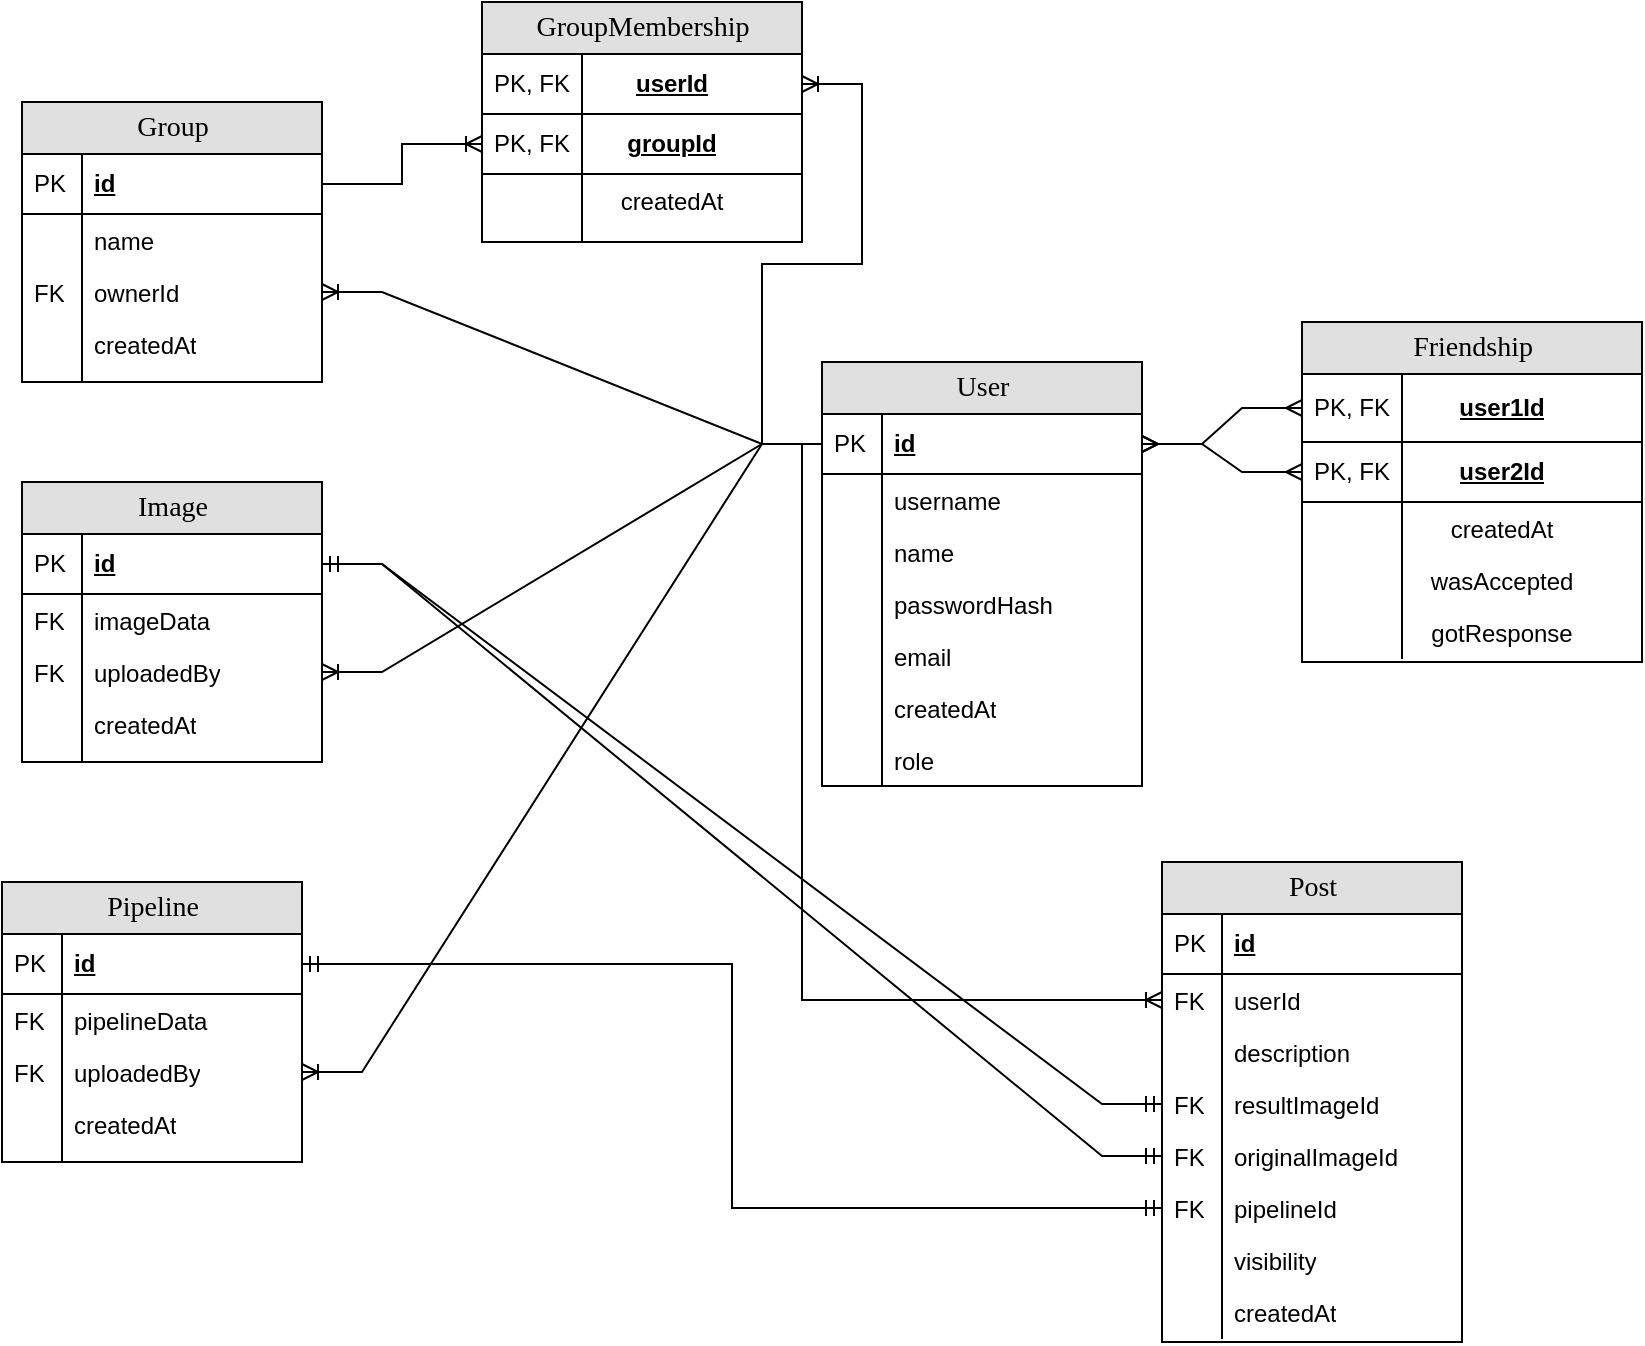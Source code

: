 <mxfile version="25.0.3">
  <diagram name="Page-1" id="e56a1550-8fbb-45ad-956c-1786394a9013">
    <mxGraphModel dx="1282" dy="531" grid="1" gridSize="10" guides="1" tooltips="1" connect="1" arrows="1" fold="1" page="1" pageScale="1" pageWidth="1100" pageHeight="850" background="none" math="0" shadow="0">
      <root>
        <mxCell id="0" />
        <mxCell id="1" parent="0" />
        <mxCell id="2e49270ec7c68f3f-8" value="Group" style="swimlane;html=1;fontStyle=0;childLayout=stackLayout;horizontal=1;startSize=26;fillColor=#e0e0e0;horizontalStack=0;resizeParent=1;resizeLast=0;collapsible=1;marginBottom=0;swimlaneFillColor=#ffffff;align=center;rounded=0;shadow=0;comic=0;labelBackgroundColor=none;strokeWidth=1;fontFamily=Verdana;fontSize=14;swimlaneLine=1;" parent="1" vertex="1">
          <mxGeometry x="70" y="120" width="150" height="140" as="geometry" />
        </mxCell>
        <mxCell id="2e49270ec7c68f3f-9" value="id" style="shape=partialRectangle;top=0;left=0;right=0;bottom=1;html=1;align=left;verticalAlign=middle;fillColor=none;spacingLeft=34;spacingRight=4;whiteSpace=wrap;overflow=hidden;rotatable=0;points=[[0,0.5],[1,0.5]];portConstraint=eastwest;dropTarget=0;fontStyle=5;" parent="2e49270ec7c68f3f-8" vertex="1">
          <mxGeometry y="26" width="150" height="30" as="geometry" />
        </mxCell>
        <mxCell id="2e49270ec7c68f3f-10" value="PK" style="shape=partialRectangle;top=0;left=0;bottom=0;html=1;fillColor=none;align=left;verticalAlign=middle;spacingLeft=4;spacingRight=4;whiteSpace=wrap;overflow=hidden;rotatable=0;points=[];portConstraint=eastwest;part=1;" parent="2e49270ec7c68f3f-9" vertex="1" connectable="0">
          <mxGeometry width="30" height="30" as="geometry" />
        </mxCell>
        <mxCell id="2e49270ec7c68f3f-11" value="name" style="shape=partialRectangle;top=0;left=0;right=0;bottom=0;html=1;align=left;verticalAlign=top;fillColor=none;spacingLeft=34;spacingRight=4;whiteSpace=wrap;overflow=hidden;rotatable=0;points=[[0,0.5],[1,0.5]];portConstraint=eastwest;dropTarget=0;" parent="2e49270ec7c68f3f-8" vertex="1">
          <mxGeometry y="56" width="150" height="26" as="geometry" />
        </mxCell>
        <mxCell id="2e49270ec7c68f3f-12" value="" style="shape=partialRectangle;top=0;left=0;bottom=0;html=1;fillColor=none;align=left;verticalAlign=top;spacingLeft=4;spacingRight=4;whiteSpace=wrap;overflow=hidden;rotatable=0;points=[];portConstraint=eastwest;part=1;" parent="2e49270ec7c68f3f-11" vertex="1" connectable="0">
          <mxGeometry width="30" height="26" as="geometry" />
        </mxCell>
        <mxCell id="2e49270ec7c68f3f-13" value="ownerId" style="shape=partialRectangle;top=0;left=0;right=0;bottom=0;html=1;align=left;verticalAlign=top;fillColor=none;spacingLeft=34;spacingRight=4;whiteSpace=wrap;overflow=hidden;rotatable=0;points=[[0,0.5],[1,0.5]];portConstraint=eastwest;dropTarget=0;" parent="2e49270ec7c68f3f-8" vertex="1">
          <mxGeometry y="82" width="150" height="26" as="geometry" />
        </mxCell>
        <mxCell id="2e49270ec7c68f3f-14" value="FK" style="shape=partialRectangle;top=0;left=0;bottom=0;html=1;fillColor=none;align=left;verticalAlign=top;spacingLeft=4;spacingRight=4;whiteSpace=wrap;overflow=hidden;rotatable=0;points=[];portConstraint=eastwest;part=1;" parent="2e49270ec7c68f3f-13" vertex="1" connectable="0">
          <mxGeometry width="30" height="26" as="geometry" />
        </mxCell>
        <mxCell id="cydeBCcfYsiYVpmbWK8o-7" value="createdAt" style="shape=partialRectangle;top=0;left=0;right=0;bottom=0;html=1;align=left;verticalAlign=top;fillColor=none;spacingLeft=34;spacingRight=4;whiteSpace=wrap;overflow=hidden;rotatable=0;points=[[0,0.5],[1,0.5]];portConstraint=eastwest;dropTarget=0;" parent="2e49270ec7c68f3f-8" vertex="1">
          <mxGeometry y="108" width="150" height="32" as="geometry" />
        </mxCell>
        <mxCell id="cydeBCcfYsiYVpmbWK8o-8" value="" style="shape=partialRectangle;top=0;left=0;bottom=0;html=1;fillColor=none;align=left;verticalAlign=top;spacingLeft=4;spacingRight=4;whiteSpace=wrap;overflow=hidden;rotatable=0;points=[];portConstraint=eastwest;part=1;" parent="cydeBCcfYsiYVpmbWK8o-7" vertex="1" connectable="0">
          <mxGeometry width="30" height="32" as="geometry" />
        </mxCell>
        <mxCell id="cydeBCcfYsiYVpmbWK8o-9" value="Post" style="swimlane;html=1;fontStyle=0;childLayout=stackLayout;horizontal=1;startSize=26;fillColor=#e0e0e0;horizontalStack=0;resizeParent=1;resizeLast=0;collapsible=1;marginBottom=0;swimlaneFillColor=#ffffff;align=center;rounded=0;shadow=0;comic=0;labelBackgroundColor=none;strokeWidth=1;fontFamily=Verdana;fontSize=14;swimlaneLine=1;" parent="1" vertex="1">
          <mxGeometry x="640" y="500" width="150" height="240" as="geometry" />
        </mxCell>
        <mxCell id="cydeBCcfYsiYVpmbWK8o-10" value="id" style="shape=partialRectangle;top=0;left=0;right=0;bottom=1;html=1;align=left;verticalAlign=middle;fillColor=none;spacingLeft=34;spacingRight=4;whiteSpace=wrap;overflow=hidden;rotatable=0;points=[[0,0.5],[1,0.5]];portConstraint=eastwest;dropTarget=0;fontStyle=5;" parent="cydeBCcfYsiYVpmbWK8o-9" vertex="1">
          <mxGeometry y="26" width="150" height="30" as="geometry" />
        </mxCell>
        <mxCell id="cydeBCcfYsiYVpmbWK8o-11" value="PK" style="shape=partialRectangle;top=0;left=0;bottom=0;html=1;fillColor=none;align=left;verticalAlign=middle;spacingLeft=4;spacingRight=4;whiteSpace=wrap;overflow=hidden;rotatable=0;points=[];portConstraint=eastwest;part=1;" parent="cydeBCcfYsiYVpmbWK8o-10" vertex="1" connectable="0">
          <mxGeometry width="30" height="30" as="geometry" />
        </mxCell>
        <mxCell id="cydeBCcfYsiYVpmbWK8o-12" value="userId" style="shape=partialRectangle;top=0;left=0;right=0;bottom=0;html=1;align=left;verticalAlign=top;fillColor=none;spacingLeft=34;spacingRight=4;whiteSpace=wrap;overflow=hidden;rotatable=0;points=[[0,0.5],[1,0.5]];portConstraint=eastwest;dropTarget=0;" parent="cydeBCcfYsiYVpmbWK8o-9" vertex="1">
          <mxGeometry y="56" width="150" height="26" as="geometry" />
        </mxCell>
        <mxCell id="cydeBCcfYsiYVpmbWK8o-13" value="FK" style="shape=partialRectangle;top=0;left=0;bottom=0;html=1;fillColor=none;align=left;verticalAlign=top;spacingLeft=4;spacingRight=4;whiteSpace=wrap;overflow=hidden;rotatable=0;points=[];portConstraint=eastwest;part=1;" parent="cydeBCcfYsiYVpmbWK8o-12" vertex="1" connectable="0">
          <mxGeometry width="30" height="26" as="geometry" />
        </mxCell>
        <mxCell id="cydeBCcfYsiYVpmbWK8o-14" value="description" style="shape=partialRectangle;top=0;left=0;right=0;bottom=0;html=1;align=left;verticalAlign=top;fillColor=none;spacingLeft=34;spacingRight=4;whiteSpace=wrap;overflow=hidden;rotatable=0;points=[[0,0.5],[1,0.5]];portConstraint=eastwest;dropTarget=0;" parent="cydeBCcfYsiYVpmbWK8o-9" vertex="1">
          <mxGeometry y="82" width="150" height="26" as="geometry" />
        </mxCell>
        <mxCell id="cydeBCcfYsiYVpmbWK8o-15" value="" style="shape=partialRectangle;top=0;left=0;bottom=0;html=1;fillColor=none;align=left;verticalAlign=top;spacingLeft=4;spacingRight=4;whiteSpace=wrap;overflow=hidden;rotatable=0;points=[];portConstraint=eastwest;part=1;" parent="cydeBCcfYsiYVpmbWK8o-14" vertex="1" connectable="0">
          <mxGeometry width="30" height="26" as="geometry" />
        </mxCell>
        <mxCell id="cydeBCcfYsiYVpmbWK8o-16" value="resultImageId" style="shape=partialRectangle;top=0;left=0;right=0;bottom=0;html=1;align=left;verticalAlign=top;fillColor=none;spacingLeft=34;spacingRight=4;whiteSpace=wrap;overflow=hidden;rotatable=0;points=[[0,0.5],[1,0.5]];portConstraint=eastwest;dropTarget=0;" parent="cydeBCcfYsiYVpmbWK8o-9" vertex="1">
          <mxGeometry y="108" width="150" height="26" as="geometry" />
        </mxCell>
        <mxCell id="cydeBCcfYsiYVpmbWK8o-17" value="FK" style="shape=partialRectangle;top=0;left=0;bottom=0;html=1;fillColor=none;align=left;verticalAlign=top;spacingLeft=4;spacingRight=4;whiteSpace=wrap;overflow=hidden;rotatable=0;points=[];portConstraint=eastwest;part=1;" parent="cydeBCcfYsiYVpmbWK8o-16" vertex="1" connectable="0">
          <mxGeometry width="30" height="26" as="geometry" />
        </mxCell>
        <mxCell id="cydeBCcfYsiYVpmbWK8o-18" value="originalImageId" style="shape=partialRectangle;top=0;left=0;right=0;bottom=0;html=1;align=left;verticalAlign=top;fillColor=none;spacingLeft=34;spacingRight=4;whiteSpace=wrap;overflow=hidden;rotatable=0;points=[[0,0.5],[1,0.5]];portConstraint=eastwest;dropTarget=0;" parent="cydeBCcfYsiYVpmbWK8o-9" vertex="1">
          <mxGeometry y="134" width="150" height="26" as="geometry" />
        </mxCell>
        <mxCell id="cydeBCcfYsiYVpmbWK8o-19" value="FK" style="shape=partialRectangle;top=0;left=0;bottom=0;html=1;fillColor=none;align=left;verticalAlign=top;spacingLeft=4;spacingRight=4;whiteSpace=wrap;overflow=hidden;rotatable=0;points=[];portConstraint=eastwest;part=1;" parent="cydeBCcfYsiYVpmbWK8o-18" vertex="1" connectable="0">
          <mxGeometry width="30" height="26" as="geometry" />
        </mxCell>
        <mxCell id="_mydiKaAkw1fccTbi33F-22" value="pipelineId" style="shape=partialRectangle;top=0;left=0;right=0;bottom=0;html=1;align=left;verticalAlign=top;fillColor=none;spacingLeft=34;spacingRight=4;whiteSpace=wrap;overflow=hidden;rotatable=0;points=[[0,0.5],[1,0.5]];portConstraint=eastwest;dropTarget=0;" parent="cydeBCcfYsiYVpmbWK8o-9" vertex="1">
          <mxGeometry y="160" width="150" height="26" as="geometry" />
        </mxCell>
        <mxCell id="_mydiKaAkw1fccTbi33F-23" value="FK" style="shape=partialRectangle;top=0;left=0;bottom=0;html=1;fillColor=none;align=left;verticalAlign=top;spacingLeft=4;spacingRight=4;whiteSpace=wrap;overflow=hidden;rotatable=0;points=[];portConstraint=eastwest;part=1;" parent="_mydiKaAkw1fccTbi33F-22" vertex="1" connectable="0">
          <mxGeometry width="30" height="26" as="geometry" />
        </mxCell>
        <mxCell id="e6Y7eE7j7CbGDp6LHqt_-19" value="visibility" style="shape=partialRectangle;top=0;left=0;right=0;bottom=0;html=1;align=left;verticalAlign=top;fillColor=none;spacingLeft=34;spacingRight=4;whiteSpace=wrap;overflow=hidden;rotatable=0;points=[[0,0.5],[1,0.5]];portConstraint=eastwest;dropTarget=0;" parent="cydeBCcfYsiYVpmbWK8o-9" vertex="1">
          <mxGeometry y="186" width="150" height="26" as="geometry" />
        </mxCell>
        <mxCell id="e6Y7eE7j7CbGDp6LHqt_-20" value="" style="shape=partialRectangle;top=0;left=0;bottom=0;html=1;fillColor=none;align=left;verticalAlign=top;spacingLeft=4;spacingRight=4;whiteSpace=wrap;overflow=hidden;rotatable=0;points=[];portConstraint=eastwest;part=1;" parent="e6Y7eE7j7CbGDp6LHqt_-19" vertex="1" connectable="0">
          <mxGeometry width="30" height="26" as="geometry" />
        </mxCell>
        <mxCell id="AYlbZe40TtHzmEgD8Ru8-1" value="createdAt" style="shape=partialRectangle;top=0;left=0;right=0;bottom=0;html=1;align=left;verticalAlign=top;fillColor=none;spacingLeft=34;spacingRight=4;whiteSpace=wrap;overflow=hidden;rotatable=0;points=[[0,0.5],[1,0.5]];portConstraint=eastwest;dropTarget=0;" vertex="1" parent="cydeBCcfYsiYVpmbWK8o-9">
          <mxGeometry y="212" width="150" height="26" as="geometry" />
        </mxCell>
        <mxCell id="AYlbZe40TtHzmEgD8Ru8-2" value="" style="shape=partialRectangle;top=0;left=0;bottom=0;html=1;fillColor=none;align=left;verticalAlign=top;spacingLeft=4;spacingRight=4;whiteSpace=wrap;overflow=hidden;rotatable=0;points=[];portConstraint=eastwest;part=1;" vertex="1" connectable="0" parent="AYlbZe40TtHzmEgD8Ru8-1">
          <mxGeometry width="30" height="26" as="geometry" />
        </mxCell>
        <mxCell id="cydeBCcfYsiYVpmbWK8o-30" value="GroupMembership" style="swimlane;html=1;fontStyle=0;childLayout=stackLayout;horizontal=1;startSize=26;fillColor=#e0e0e0;horizontalStack=0;resizeParent=1;resizeLast=0;collapsible=1;marginBottom=0;swimlaneFillColor=#ffffff;align=center;rounded=0;shadow=0;comic=0;labelBackgroundColor=none;strokeWidth=1;fontFamily=Verdana;fontSize=14;swimlaneLine=1;" parent="1" vertex="1">
          <mxGeometry x="300" y="70" width="160" height="120" as="geometry" />
        </mxCell>
        <mxCell id="cydeBCcfYsiYVpmbWK8o-31" value="userId" style="shape=partialRectangle;top=0;left=0;right=0;bottom=1;html=1;align=center;verticalAlign=middle;fillColor=none;spacingLeft=34;spacingRight=4;whiteSpace=wrap;overflow=hidden;rotatable=0;points=[[0,0.5],[1,0.5]];portConstraint=eastwest;dropTarget=0;fontStyle=5;" parent="cydeBCcfYsiYVpmbWK8o-30" vertex="1">
          <mxGeometry y="26" width="160" height="30" as="geometry" />
        </mxCell>
        <mxCell id="cydeBCcfYsiYVpmbWK8o-32" value="PK, FK" style="shape=partialRectangle;top=0;left=0;bottom=0;html=1;fillColor=none;align=left;verticalAlign=middle;spacingLeft=4;spacingRight=4;whiteSpace=wrap;overflow=hidden;rotatable=0;points=[];portConstraint=eastwest;part=1;" parent="cydeBCcfYsiYVpmbWK8o-31" vertex="1" connectable="0">
          <mxGeometry width="50" height="30" as="geometry" />
        </mxCell>
        <mxCell id="e6Y7eE7j7CbGDp6LHqt_-50" value="groupId" style="shape=partialRectangle;top=0;left=0;right=0;bottom=1;html=1;align=center;verticalAlign=middle;fillColor=none;spacingLeft=34;spacingRight=4;whiteSpace=wrap;overflow=hidden;rotatable=0;points=[[0,0.5],[1,0.5]];portConstraint=eastwest;dropTarget=0;fontStyle=5;" parent="cydeBCcfYsiYVpmbWK8o-30" vertex="1">
          <mxGeometry y="56" width="160" height="30" as="geometry" />
        </mxCell>
        <mxCell id="e6Y7eE7j7CbGDp6LHqt_-51" value="PK, FK" style="shape=partialRectangle;top=0;left=0;bottom=0;html=1;fillColor=none;align=left;verticalAlign=middle;spacingLeft=4;spacingRight=4;whiteSpace=wrap;overflow=hidden;rotatable=0;points=[];portConstraint=eastwest;part=1;" parent="e6Y7eE7j7CbGDp6LHqt_-50" vertex="1" connectable="0">
          <mxGeometry width="50" height="30" as="geometry" />
        </mxCell>
        <mxCell id="cydeBCcfYsiYVpmbWK8o-37" value="createdAt" style="shape=partialRectangle;top=0;left=0;right=0;bottom=0;html=1;align=center;verticalAlign=top;fillColor=none;spacingLeft=34;spacingRight=4;whiteSpace=wrap;overflow=hidden;rotatable=0;points=[[0,0.5],[1,0.5]];portConstraint=eastwest;dropTarget=0;" parent="cydeBCcfYsiYVpmbWK8o-30" vertex="1">
          <mxGeometry y="86" width="160" height="34" as="geometry" />
        </mxCell>
        <mxCell id="cydeBCcfYsiYVpmbWK8o-38" value="" style="shape=partialRectangle;top=0;left=0;bottom=0;html=1;fillColor=none;align=left;verticalAlign=top;spacingLeft=4;spacingRight=4;whiteSpace=wrap;overflow=hidden;rotatable=0;points=[];portConstraint=eastwest;part=1;" parent="cydeBCcfYsiYVpmbWK8o-37" vertex="1" connectable="0">
          <mxGeometry width="50" height="34" as="geometry" />
        </mxCell>
        <mxCell id="cydeBCcfYsiYVpmbWK8o-47" value="Friendship" style="swimlane;html=1;fontStyle=0;childLayout=stackLayout;horizontal=1;startSize=26;fillColor=#e0e0e0;horizontalStack=0;resizeParent=1;resizeLast=0;collapsible=1;marginBottom=0;swimlaneFillColor=#ffffff;align=center;rounded=0;shadow=0;comic=0;labelBackgroundColor=none;strokeWidth=1;fontFamily=Verdana;fontSize=14;swimlaneLine=1;" parent="1" vertex="1">
          <mxGeometry x="710" y="230" width="170" height="170" as="geometry" />
        </mxCell>
        <object label="user1Id" user2Id="" id="cydeBCcfYsiYVpmbWK8o-48">
          <mxCell style="shape=partialRectangle;top=0;left=0;right=0;bottom=1;html=1;align=center;verticalAlign=middle;fillColor=none;spacingLeft=34;spacingRight=4;whiteSpace=wrap;overflow=hidden;rotatable=0;points=[[0,0.5],[1,0.5]];portConstraint=eastwest;dropTarget=0;fontStyle=5;" parent="cydeBCcfYsiYVpmbWK8o-47" vertex="1">
            <mxGeometry y="26" width="170" height="34" as="geometry" />
          </mxCell>
        </object>
        <mxCell id="cydeBCcfYsiYVpmbWK8o-49" value="PK, FK" style="shape=partialRectangle;top=0;left=0;bottom=0;html=1;fillColor=none;align=left;verticalAlign=middle;spacingLeft=4;spacingRight=4;whiteSpace=wrap;overflow=hidden;rotatable=0;points=[];portConstraint=eastwest;part=1;" parent="cydeBCcfYsiYVpmbWK8o-48" vertex="1" connectable="0">
          <mxGeometry width="50" height="34" as="geometry" />
        </mxCell>
        <object label="user2Id" user2Id="" id="e6Y7eE7j7CbGDp6LHqt_-14">
          <mxCell style="shape=partialRectangle;top=0;left=0;right=0;bottom=1;html=1;align=center;verticalAlign=middle;fillColor=none;spacingLeft=34;spacingRight=4;whiteSpace=wrap;overflow=hidden;rotatable=0;points=[[0,0.5],[1,0.5]];portConstraint=eastwest;dropTarget=0;fontStyle=5;" parent="cydeBCcfYsiYVpmbWK8o-47" vertex="1">
            <mxGeometry y="60" width="170" height="30" as="geometry" />
          </mxCell>
        </object>
        <mxCell id="e6Y7eE7j7CbGDp6LHqt_-15" value="PK, FK" style="shape=partialRectangle;top=0;left=0;bottom=0;html=1;fillColor=none;align=left;verticalAlign=middle;spacingLeft=4;spacingRight=4;whiteSpace=wrap;overflow=hidden;rotatable=0;points=[];portConstraint=eastwest;part=1;" parent="e6Y7eE7j7CbGDp6LHqt_-14" vertex="1" connectable="0">
          <mxGeometry width="50" height="30" as="geometry" />
        </mxCell>
        <mxCell id="kvcxrlpRS07xWti_Clnv-6" value="createdAt" style="shape=partialRectangle;top=0;left=0;right=0;bottom=0;html=1;align=center;verticalAlign=top;fillColor=none;spacingLeft=34;spacingRight=4;whiteSpace=wrap;overflow=hidden;rotatable=0;points=[[0,0.5],[1,0.5]];portConstraint=eastwest;dropTarget=0;" parent="cydeBCcfYsiYVpmbWK8o-47" vertex="1">
          <mxGeometry y="90" width="170" height="26" as="geometry" />
        </mxCell>
        <mxCell id="kvcxrlpRS07xWti_Clnv-7" value="" style="shape=partialRectangle;top=0;left=0;bottom=0;html=1;fillColor=none;align=left;verticalAlign=top;spacingLeft=4;spacingRight=4;whiteSpace=wrap;overflow=hidden;rotatable=0;points=[];portConstraint=eastwest;part=1;" parent="kvcxrlpRS07xWti_Clnv-6" vertex="1" connectable="0">
          <mxGeometry width="50" height="26" as="geometry" />
        </mxCell>
        <mxCell id="_mydiKaAkw1fccTbi33F-15" value="wasAccepted" style="shape=partialRectangle;top=0;left=0;right=0;bottom=0;html=1;align=center;verticalAlign=top;fillColor=none;spacingLeft=34;spacingRight=4;whiteSpace=wrap;overflow=hidden;rotatable=0;points=[[0,0.5],[1,0.5]];portConstraint=eastwest;dropTarget=0;" parent="cydeBCcfYsiYVpmbWK8o-47" vertex="1">
          <mxGeometry y="116" width="170" height="26" as="geometry" />
        </mxCell>
        <mxCell id="_mydiKaAkw1fccTbi33F-16" value="" style="shape=partialRectangle;top=0;left=0;bottom=0;html=1;fillColor=none;align=left;verticalAlign=top;spacingLeft=4;spacingRight=4;whiteSpace=wrap;overflow=hidden;rotatable=0;points=[];portConstraint=eastwest;part=1;" parent="_mydiKaAkw1fccTbi33F-15" vertex="1" connectable="0">
          <mxGeometry width="50" height="26" as="geometry" />
        </mxCell>
        <mxCell id="_mydiKaAkw1fccTbi33F-13" value="gotResponse" style="shape=partialRectangle;top=0;left=0;right=0;bottom=0;html=1;align=center;verticalAlign=top;fillColor=none;spacingLeft=34;spacingRight=4;whiteSpace=wrap;overflow=hidden;rotatable=0;points=[[0,0.5],[1,0.5]];portConstraint=eastwest;dropTarget=0;" parent="cydeBCcfYsiYVpmbWK8o-47" vertex="1">
          <mxGeometry y="142" width="170" height="26" as="geometry" />
        </mxCell>
        <mxCell id="_mydiKaAkw1fccTbi33F-14" value="" style="shape=partialRectangle;top=0;left=0;bottom=0;html=1;fillColor=none;align=left;verticalAlign=top;spacingLeft=4;spacingRight=4;whiteSpace=wrap;overflow=hidden;rotatable=0;points=[];portConstraint=eastwest;part=1;" parent="_mydiKaAkw1fccTbi33F-13" vertex="1" connectable="0">
          <mxGeometry width="50" height="26" as="geometry" />
        </mxCell>
        <mxCell id="cydeBCcfYsiYVpmbWK8o-89" value="User" style="swimlane;html=1;fontStyle=0;childLayout=stackLayout;horizontal=1;startSize=26;fillColor=#e0e0e0;horizontalStack=0;resizeParent=1;resizeLast=0;collapsible=1;marginBottom=0;swimlaneFillColor=#ffffff;align=center;rounded=0;shadow=0;comic=0;labelBackgroundColor=none;strokeWidth=1;fontFamily=Verdana;fontSize=14;swimlaneLine=1;" parent="1" vertex="1">
          <mxGeometry x="470" y="250" width="160" height="212" as="geometry" />
        </mxCell>
        <mxCell id="cydeBCcfYsiYVpmbWK8o-90" value="id" style="shape=partialRectangle;top=0;left=0;right=0;bottom=1;html=1;align=left;verticalAlign=middle;fillColor=none;spacingLeft=34;spacingRight=4;whiteSpace=wrap;overflow=hidden;rotatable=0;points=[[0,0.5],[1,0.5]];portConstraint=eastwest;dropTarget=0;fontStyle=5;" parent="cydeBCcfYsiYVpmbWK8o-89" vertex="1">
          <mxGeometry y="26" width="160" height="30" as="geometry" />
        </mxCell>
        <mxCell id="cydeBCcfYsiYVpmbWK8o-91" value="PK" style="shape=partialRectangle;top=0;left=0;bottom=0;html=1;fillColor=none;align=left;verticalAlign=middle;spacingLeft=4;spacingRight=4;whiteSpace=wrap;overflow=hidden;rotatable=0;points=[];portConstraint=eastwest;part=1;" parent="cydeBCcfYsiYVpmbWK8o-90" vertex="1" connectable="0">
          <mxGeometry width="30" height="30" as="geometry" />
        </mxCell>
        <mxCell id="cydeBCcfYsiYVpmbWK8o-92" value="username" style="shape=partialRectangle;top=0;left=0;right=0;bottom=0;html=1;align=left;verticalAlign=top;fillColor=none;spacingLeft=34;spacingRight=4;whiteSpace=wrap;overflow=hidden;rotatable=0;points=[[0,0.5],[1,0.5]];portConstraint=eastwest;dropTarget=0;" parent="cydeBCcfYsiYVpmbWK8o-89" vertex="1">
          <mxGeometry y="56" width="160" height="26" as="geometry" />
        </mxCell>
        <mxCell id="cydeBCcfYsiYVpmbWK8o-93" value="" style="shape=partialRectangle;top=0;left=0;bottom=0;html=1;fillColor=none;align=left;verticalAlign=top;spacingLeft=4;spacingRight=4;whiteSpace=wrap;overflow=hidden;rotatable=0;points=[];portConstraint=eastwest;part=1;" parent="cydeBCcfYsiYVpmbWK8o-92" vertex="1" connectable="0">
          <mxGeometry width="30" height="26" as="geometry" />
        </mxCell>
        <mxCell id="kvcxrlpRS07xWti_Clnv-2" value="name" style="shape=partialRectangle;top=0;left=0;right=0;bottom=0;html=1;align=left;verticalAlign=top;fillColor=none;spacingLeft=34;spacingRight=4;whiteSpace=wrap;overflow=hidden;rotatable=0;points=[[0,0.5],[1,0.5]];portConstraint=eastwest;dropTarget=0;" parent="cydeBCcfYsiYVpmbWK8o-89" vertex="1">
          <mxGeometry y="82" width="160" height="26" as="geometry" />
        </mxCell>
        <mxCell id="kvcxrlpRS07xWti_Clnv-3" value="" style="shape=partialRectangle;top=0;left=0;bottom=0;html=1;fillColor=none;align=left;verticalAlign=top;spacingLeft=4;spacingRight=4;whiteSpace=wrap;overflow=hidden;rotatable=0;points=[];portConstraint=eastwest;part=1;" parent="kvcxrlpRS07xWti_Clnv-2" vertex="1" connectable="0">
          <mxGeometry width="30" height="26" as="geometry" />
        </mxCell>
        <mxCell id="cydeBCcfYsiYVpmbWK8o-94" value="passwordHash" style="shape=partialRectangle;top=0;left=0;right=0;bottom=0;html=1;align=left;verticalAlign=top;fillColor=none;spacingLeft=34;spacingRight=4;whiteSpace=wrap;overflow=hidden;rotatable=0;points=[[0,0.5],[1,0.5]];portConstraint=eastwest;dropTarget=0;" parent="cydeBCcfYsiYVpmbWK8o-89" vertex="1">
          <mxGeometry y="108" width="160" height="26" as="geometry" />
        </mxCell>
        <mxCell id="cydeBCcfYsiYVpmbWK8o-95" value="" style="shape=partialRectangle;top=0;left=0;bottom=0;html=1;fillColor=none;align=left;verticalAlign=top;spacingLeft=4;spacingRight=4;whiteSpace=wrap;overflow=hidden;rotatable=0;points=[];portConstraint=eastwest;part=1;" parent="cydeBCcfYsiYVpmbWK8o-94" vertex="1" connectable="0">
          <mxGeometry width="30" height="26" as="geometry" />
        </mxCell>
        <mxCell id="cydeBCcfYsiYVpmbWK8o-96" value="email" style="shape=partialRectangle;top=0;left=0;right=0;bottom=0;html=1;align=left;verticalAlign=top;fillColor=none;spacingLeft=34;spacingRight=4;whiteSpace=wrap;overflow=hidden;rotatable=0;points=[[0,0.5],[1,0.5]];portConstraint=eastwest;dropTarget=0;" parent="cydeBCcfYsiYVpmbWK8o-89" vertex="1">
          <mxGeometry y="134" width="160" height="26" as="geometry" />
        </mxCell>
        <mxCell id="cydeBCcfYsiYVpmbWK8o-97" value="" style="shape=partialRectangle;top=0;left=0;bottom=0;html=1;fillColor=none;align=left;verticalAlign=top;spacingLeft=4;spacingRight=4;whiteSpace=wrap;overflow=hidden;rotatable=0;points=[];portConstraint=eastwest;part=1;" parent="cydeBCcfYsiYVpmbWK8o-96" vertex="1" connectable="0">
          <mxGeometry width="30" height="26" as="geometry" />
        </mxCell>
        <mxCell id="kvcxrlpRS07xWti_Clnv-4" value="createdAt" style="shape=partialRectangle;top=0;left=0;right=0;bottom=0;html=1;align=left;verticalAlign=top;fillColor=none;spacingLeft=34;spacingRight=4;whiteSpace=wrap;overflow=hidden;rotatable=0;points=[[0,0.5],[1,0.5]];portConstraint=eastwest;dropTarget=0;" parent="cydeBCcfYsiYVpmbWK8o-89" vertex="1">
          <mxGeometry y="160" width="160" height="26" as="geometry" />
        </mxCell>
        <mxCell id="kvcxrlpRS07xWti_Clnv-5" value="" style="shape=partialRectangle;top=0;left=0;bottom=0;html=1;fillColor=none;align=left;verticalAlign=top;spacingLeft=4;spacingRight=4;whiteSpace=wrap;overflow=hidden;rotatable=0;points=[];portConstraint=eastwest;part=1;" parent="kvcxrlpRS07xWti_Clnv-4" vertex="1" connectable="0">
          <mxGeometry width="30" height="26" as="geometry" />
        </mxCell>
        <mxCell id="e6Y7eE7j7CbGDp6LHqt_-12" value="role" style="shape=partialRectangle;top=0;left=0;right=0;bottom=0;html=1;align=left;verticalAlign=top;fillColor=none;spacingLeft=34;spacingRight=4;whiteSpace=wrap;overflow=hidden;rotatable=0;points=[[0,0.5],[1,0.5]];portConstraint=eastwest;dropTarget=0;" parent="cydeBCcfYsiYVpmbWK8o-89" vertex="1">
          <mxGeometry y="186" width="160" height="26" as="geometry" />
        </mxCell>
        <mxCell id="e6Y7eE7j7CbGDp6LHqt_-13" value="" style="shape=partialRectangle;top=0;left=0;bottom=0;html=1;fillColor=none;align=left;verticalAlign=top;spacingLeft=4;spacingRight=4;whiteSpace=wrap;overflow=hidden;rotatable=0;points=[];portConstraint=eastwest;part=1;" parent="e6Y7eE7j7CbGDp6LHqt_-12" vertex="1" connectable="0">
          <mxGeometry width="30" height="26" as="geometry" />
        </mxCell>
        <mxCell id="e6Y7eE7j7CbGDp6LHqt_-21" value="Image" style="swimlane;html=1;fontStyle=0;childLayout=stackLayout;horizontal=1;startSize=26;fillColor=#e0e0e0;horizontalStack=0;resizeParent=1;resizeLast=0;collapsible=1;marginBottom=0;swimlaneFillColor=#ffffff;align=center;rounded=0;shadow=0;comic=0;labelBackgroundColor=none;strokeWidth=1;fontFamily=Verdana;fontSize=14;swimlaneLine=1;" parent="1" vertex="1">
          <mxGeometry x="70" y="310" width="150" height="140" as="geometry" />
        </mxCell>
        <mxCell id="e6Y7eE7j7CbGDp6LHqt_-22" value="id" style="shape=partialRectangle;top=0;left=0;right=0;bottom=1;html=1;align=left;verticalAlign=middle;fillColor=none;spacingLeft=34;spacingRight=4;whiteSpace=wrap;overflow=hidden;rotatable=0;points=[[0,0.5],[1,0.5]];portConstraint=eastwest;dropTarget=0;fontStyle=5;" parent="e6Y7eE7j7CbGDp6LHqt_-21" vertex="1">
          <mxGeometry y="26" width="150" height="30" as="geometry" />
        </mxCell>
        <mxCell id="e6Y7eE7j7CbGDp6LHqt_-23" value="PK" style="shape=partialRectangle;top=0;left=0;bottom=0;html=1;fillColor=none;align=left;verticalAlign=middle;spacingLeft=4;spacingRight=4;whiteSpace=wrap;overflow=hidden;rotatable=0;points=[];portConstraint=eastwest;part=1;" parent="e6Y7eE7j7CbGDp6LHqt_-22" vertex="1" connectable="0">
          <mxGeometry width="30" height="30" as="geometry" />
        </mxCell>
        <mxCell id="e6Y7eE7j7CbGDp6LHqt_-24" value="imageData" style="shape=partialRectangle;top=0;left=0;right=0;bottom=0;html=1;align=left;verticalAlign=top;fillColor=none;spacingLeft=34;spacingRight=4;whiteSpace=wrap;overflow=hidden;rotatable=0;points=[[0,0.5],[1,0.5]];portConstraint=eastwest;dropTarget=0;" parent="e6Y7eE7j7CbGDp6LHqt_-21" vertex="1">
          <mxGeometry y="56" width="150" height="26" as="geometry" />
        </mxCell>
        <mxCell id="e6Y7eE7j7CbGDp6LHqt_-25" value="FK" style="shape=partialRectangle;top=0;left=0;bottom=0;html=1;fillColor=none;align=left;verticalAlign=top;spacingLeft=4;spacingRight=4;whiteSpace=wrap;overflow=hidden;rotatable=0;points=[];portConstraint=eastwest;part=1;" parent="e6Y7eE7j7CbGDp6LHqt_-24" vertex="1" connectable="0">
          <mxGeometry width="30" height="26" as="geometry" />
        </mxCell>
        <mxCell id="e6Y7eE7j7CbGDp6LHqt_-26" value="uploadedBy" style="shape=partialRectangle;top=0;left=0;right=0;bottom=0;html=1;align=left;verticalAlign=top;fillColor=none;spacingLeft=34;spacingRight=4;whiteSpace=wrap;overflow=hidden;rotatable=0;points=[[0,0.5],[1,0.5]];portConstraint=eastwest;dropTarget=0;" parent="e6Y7eE7j7CbGDp6LHqt_-21" vertex="1">
          <mxGeometry y="82" width="150" height="26" as="geometry" />
        </mxCell>
        <mxCell id="e6Y7eE7j7CbGDp6LHqt_-27" value="FK" style="shape=partialRectangle;top=0;left=0;bottom=0;html=1;fillColor=none;align=left;verticalAlign=top;spacingLeft=4;spacingRight=4;whiteSpace=wrap;overflow=hidden;rotatable=0;points=[];portConstraint=eastwest;part=1;" parent="e6Y7eE7j7CbGDp6LHqt_-26" vertex="1" connectable="0">
          <mxGeometry width="30" height="26" as="geometry" />
        </mxCell>
        <mxCell id="e6Y7eE7j7CbGDp6LHqt_-28" value="createdAt" style="shape=partialRectangle;top=0;left=0;right=0;bottom=0;html=1;align=left;verticalAlign=top;fillColor=none;spacingLeft=34;spacingRight=4;whiteSpace=wrap;overflow=hidden;rotatable=0;points=[[0,0.5],[1,0.5]];portConstraint=eastwest;dropTarget=0;" parent="e6Y7eE7j7CbGDp6LHqt_-21" vertex="1">
          <mxGeometry y="108" width="150" height="32" as="geometry" />
        </mxCell>
        <mxCell id="e6Y7eE7j7CbGDp6LHqt_-29" value="" style="shape=partialRectangle;top=0;left=0;bottom=0;html=1;fillColor=none;align=left;verticalAlign=top;spacingLeft=4;spacingRight=4;whiteSpace=wrap;overflow=hidden;rotatable=0;points=[];portConstraint=eastwest;part=1;" parent="e6Y7eE7j7CbGDp6LHqt_-28" vertex="1" connectable="0">
          <mxGeometry width="30" height="32" as="geometry" />
        </mxCell>
        <mxCell id="e6Y7eE7j7CbGDp6LHqt_-30" value="Pipeline" style="swimlane;html=1;fontStyle=0;childLayout=stackLayout;horizontal=1;startSize=26;fillColor=#e0e0e0;horizontalStack=0;resizeParent=1;resizeLast=0;collapsible=1;marginBottom=0;swimlaneFillColor=#ffffff;align=center;rounded=0;shadow=0;comic=0;labelBackgroundColor=none;strokeWidth=1;fontFamily=Verdana;fontSize=14;swimlaneLine=1;" parent="1" vertex="1">
          <mxGeometry x="60" y="510" width="150" height="140" as="geometry" />
        </mxCell>
        <mxCell id="e6Y7eE7j7CbGDp6LHqt_-31" value="id" style="shape=partialRectangle;top=0;left=0;right=0;bottom=1;html=1;align=left;verticalAlign=middle;fillColor=none;spacingLeft=34;spacingRight=4;whiteSpace=wrap;overflow=hidden;rotatable=0;points=[[0,0.5],[1,0.5]];portConstraint=eastwest;dropTarget=0;fontStyle=5;" parent="e6Y7eE7j7CbGDp6LHqt_-30" vertex="1">
          <mxGeometry y="26" width="150" height="30" as="geometry" />
        </mxCell>
        <mxCell id="e6Y7eE7j7CbGDp6LHqt_-32" value="PK" style="shape=partialRectangle;top=0;left=0;bottom=0;html=1;fillColor=none;align=left;verticalAlign=middle;spacingLeft=4;spacingRight=4;whiteSpace=wrap;overflow=hidden;rotatable=0;points=[];portConstraint=eastwest;part=1;" parent="e6Y7eE7j7CbGDp6LHqt_-31" vertex="1" connectable="0">
          <mxGeometry width="30" height="30" as="geometry" />
        </mxCell>
        <mxCell id="e6Y7eE7j7CbGDp6LHqt_-33" value="pipelineData" style="shape=partialRectangle;top=0;left=0;right=0;bottom=0;html=1;align=left;verticalAlign=top;fillColor=none;spacingLeft=34;spacingRight=4;whiteSpace=wrap;overflow=hidden;rotatable=0;points=[[0,0.5],[1,0.5]];portConstraint=eastwest;dropTarget=0;" parent="e6Y7eE7j7CbGDp6LHqt_-30" vertex="1">
          <mxGeometry y="56" width="150" height="26" as="geometry" />
        </mxCell>
        <mxCell id="e6Y7eE7j7CbGDp6LHqt_-34" value="FK" style="shape=partialRectangle;top=0;left=0;bottom=0;html=1;fillColor=none;align=left;verticalAlign=top;spacingLeft=4;spacingRight=4;whiteSpace=wrap;overflow=hidden;rotatable=0;points=[];portConstraint=eastwest;part=1;" parent="e6Y7eE7j7CbGDp6LHqt_-33" vertex="1" connectable="0">
          <mxGeometry width="30" height="26" as="geometry" />
        </mxCell>
        <mxCell id="e6Y7eE7j7CbGDp6LHqt_-35" value="uploadedBy" style="shape=partialRectangle;top=0;left=0;right=0;bottom=0;html=1;align=left;verticalAlign=top;fillColor=none;spacingLeft=34;spacingRight=4;whiteSpace=wrap;overflow=hidden;rotatable=0;points=[[0,0.5],[1,0.5]];portConstraint=eastwest;dropTarget=0;" parent="e6Y7eE7j7CbGDp6LHqt_-30" vertex="1">
          <mxGeometry y="82" width="150" height="26" as="geometry" />
        </mxCell>
        <mxCell id="e6Y7eE7j7CbGDp6LHqt_-36" value="FK" style="shape=partialRectangle;top=0;left=0;bottom=0;html=1;fillColor=none;align=left;verticalAlign=top;spacingLeft=4;spacingRight=4;whiteSpace=wrap;overflow=hidden;rotatable=0;points=[];portConstraint=eastwest;part=1;" parent="e6Y7eE7j7CbGDp6LHqt_-35" vertex="1" connectable="0">
          <mxGeometry width="30" height="26" as="geometry" />
        </mxCell>
        <mxCell id="e6Y7eE7j7CbGDp6LHqt_-37" value="createdAt" style="shape=partialRectangle;top=0;left=0;right=0;bottom=0;html=1;align=left;verticalAlign=top;fillColor=none;spacingLeft=34;spacingRight=4;whiteSpace=wrap;overflow=hidden;rotatable=0;points=[[0,0.5],[1,0.5]];portConstraint=eastwest;dropTarget=0;" parent="e6Y7eE7j7CbGDp6LHqt_-30" vertex="1">
          <mxGeometry y="108" width="150" height="32" as="geometry" />
        </mxCell>
        <mxCell id="e6Y7eE7j7CbGDp6LHqt_-38" value="" style="shape=partialRectangle;top=0;left=0;bottom=0;html=1;fillColor=none;align=left;verticalAlign=top;spacingLeft=4;spacingRight=4;whiteSpace=wrap;overflow=hidden;rotatable=0;points=[];portConstraint=eastwest;part=1;" parent="e6Y7eE7j7CbGDp6LHqt_-37" vertex="1" connectable="0">
          <mxGeometry width="30" height="32" as="geometry" />
        </mxCell>
        <mxCell id="e6Y7eE7j7CbGDp6LHqt_-52" value="" style="edgeStyle=entityRelationEdgeStyle;fontSize=12;html=1;endArrow=ERmany;startArrow=ERmany;rounded=0;entryX=0;entryY=0.5;entryDx=0;entryDy=0;exitX=1;exitY=0.5;exitDx=0;exitDy=0;" parent="1" source="cydeBCcfYsiYVpmbWK8o-90" target="cydeBCcfYsiYVpmbWK8o-48" edge="1">
          <mxGeometry width="100" height="100" relative="1" as="geometry">
            <mxPoint x="390" y="300" as="sourcePoint" />
            <mxPoint x="490" y="200" as="targetPoint" />
          </mxGeometry>
        </mxCell>
        <mxCell id="e6Y7eE7j7CbGDp6LHqt_-53" value="" style="edgeStyle=entityRelationEdgeStyle;fontSize=12;html=1;endArrow=ERmany;startArrow=ERmany;rounded=0;entryX=0;entryY=0.5;entryDx=0;entryDy=0;exitX=1;exitY=0.5;exitDx=0;exitDy=0;" parent="1" source="cydeBCcfYsiYVpmbWK8o-90" target="e6Y7eE7j7CbGDp6LHqt_-14" edge="1">
          <mxGeometry width="100" height="100" relative="1" as="geometry">
            <mxPoint x="390" y="300" as="sourcePoint" />
            <mxPoint x="490" y="200" as="targetPoint" />
          </mxGeometry>
        </mxCell>
        <mxCell id="e6Y7eE7j7CbGDp6LHqt_-54" value="" style="edgeStyle=entityRelationEdgeStyle;fontSize=12;html=1;endArrow=ERoneToMany;rounded=0;entryX=1;entryY=0.5;entryDx=0;entryDy=0;exitX=0;exitY=0.5;exitDx=0;exitDy=0;" parent="1" source="cydeBCcfYsiYVpmbWK8o-90" target="2e49270ec7c68f3f-13" edge="1">
          <mxGeometry width="100" height="100" relative="1" as="geometry">
            <mxPoint x="310" y="90" as="sourcePoint" />
            <mxPoint x="340" y="200" as="targetPoint" />
          </mxGeometry>
        </mxCell>
        <mxCell id="e6Y7eE7j7CbGDp6LHqt_-55" value="" style="edgeStyle=entityRelationEdgeStyle;fontSize=12;html=1;endArrow=ERoneToMany;rounded=0;exitX=0;exitY=0.5;exitDx=0;exitDy=0;entryX=1;entryY=0.5;entryDx=0;entryDy=0;" parent="1" source="cydeBCcfYsiYVpmbWK8o-90" target="e6Y7eE7j7CbGDp6LHqt_-26" edge="1">
          <mxGeometry width="100" height="100" relative="1" as="geometry">
            <mxPoint x="520" y="390" as="sourcePoint" />
            <mxPoint x="620" y="290" as="targetPoint" />
          </mxGeometry>
        </mxCell>
        <mxCell id="e6Y7eE7j7CbGDp6LHqt_-59" value="" style="fontSize=12;html=1;endArrow=ERoneToMany;rounded=0;exitX=1;exitY=0.5;exitDx=0;exitDy=0;entryX=0;entryY=0.5;entryDx=0;entryDy=0;edgeStyle=orthogonalEdgeStyle;" parent="1" source="2e49270ec7c68f3f-9" target="e6Y7eE7j7CbGDp6LHqt_-50" edge="1">
          <mxGeometry width="100" height="100" relative="1" as="geometry">
            <mxPoint x="540" y="250" as="sourcePoint" />
            <mxPoint x="640" y="150" as="targetPoint" />
          </mxGeometry>
        </mxCell>
        <mxCell id="e6Y7eE7j7CbGDp6LHqt_-60" value="" style="edgeStyle=entityRelationEdgeStyle;fontSize=12;html=1;endArrow=ERoneToMany;rounded=0;exitX=0;exitY=0.5;exitDx=0;exitDy=0;entryX=1;entryY=0.5;entryDx=0;entryDy=0;" parent="1" source="cydeBCcfYsiYVpmbWK8o-90" target="cydeBCcfYsiYVpmbWK8o-31" edge="1">
          <mxGeometry width="100" height="100" relative="1" as="geometry">
            <mxPoint x="400" y="291" as="sourcePoint" />
            <mxPoint x="395" y="61" as="targetPoint" />
          </mxGeometry>
        </mxCell>
        <mxCell id="e6Y7eE7j7CbGDp6LHqt_-62" value="" style="edgeStyle=entityRelationEdgeStyle;fontSize=12;html=1;endArrow=ERoneToMany;rounded=0;exitX=0;exitY=0.5;exitDx=0;exitDy=0;entryX=1;entryY=0.5;entryDx=0;entryDy=0;" parent="1" source="cydeBCcfYsiYVpmbWK8o-90" target="e6Y7eE7j7CbGDp6LHqt_-35" edge="1">
          <mxGeometry width="100" height="100" relative="1" as="geometry">
            <mxPoint x="490" y="500" as="sourcePoint" />
            <mxPoint x="590" y="400" as="targetPoint" />
          </mxGeometry>
        </mxCell>
        <mxCell id="e6Y7eE7j7CbGDp6LHqt_-63" value="" style="edgeStyle=orthogonalEdgeStyle;fontSize=12;html=1;endArrow=ERoneToMany;rounded=0;entryX=0;entryY=0.5;entryDx=0;entryDy=0;exitX=0;exitY=0.5;exitDx=0;exitDy=0;" parent="1" source="cydeBCcfYsiYVpmbWK8o-90" target="cydeBCcfYsiYVpmbWK8o-12" edge="1">
          <mxGeometry width="100" height="100" relative="1" as="geometry">
            <mxPoint x="440" y="290" as="sourcePoint" />
            <mxPoint x="502" y="611" as="targetPoint" />
          </mxGeometry>
        </mxCell>
        <mxCell id="e6Y7eE7j7CbGDp6LHqt_-65" value="" style="edgeStyle=entityRelationEdgeStyle;fontSize=12;html=1;endArrow=ERmandOne;startArrow=ERmandOne;rounded=0;entryX=0;entryY=0.5;entryDx=0;entryDy=0;exitX=1;exitY=0.5;exitDx=0;exitDy=0;" parent="1" source="e6Y7eE7j7CbGDp6LHqt_-22" target="cydeBCcfYsiYVpmbWK8o-16" edge="1">
          <mxGeometry width="100" height="100" relative="1" as="geometry">
            <mxPoint x="500" y="790" as="sourcePoint" />
            <mxPoint x="600" y="690" as="targetPoint" />
          </mxGeometry>
        </mxCell>
        <mxCell id="e6Y7eE7j7CbGDp6LHqt_-66" value="" style="edgeStyle=entityRelationEdgeStyle;fontSize=12;html=1;endArrow=ERmandOne;startArrow=ERmandOne;rounded=0;exitX=1;exitY=0.5;exitDx=0;exitDy=0;entryX=0;entryY=0.5;entryDx=0;entryDy=0;" parent="1" source="e6Y7eE7j7CbGDp6LHqt_-22" target="cydeBCcfYsiYVpmbWK8o-18" edge="1">
          <mxGeometry width="100" height="100" relative="1" as="geometry">
            <mxPoint x="400" y="630" as="sourcePoint" />
            <mxPoint x="500" y="530" as="targetPoint" />
          </mxGeometry>
        </mxCell>
        <mxCell id="e6Y7eE7j7CbGDp6LHqt_-67" value="" style="fontSize=12;html=1;endArrow=ERmandOne;startArrow=ERmandOne;rounded=0;entryX=0;entryY=0.5;entryDx=0;entryDy=0;exitX=1;exitY=0.5;exitDx=0;exitDy=0;edgeStyle=orthogonalEdgeStyle;" parent="1" source="e6Y7eE7j7CbGDp6LHqt_-31" target="_mydiKaAkw1fccTbi33F-22" edge="1">
          <mxGeometry width="100" height="100" relative="1" as="geometry">
            <mxPoint x="480" y="840" as="sourcePoint" />
            <mxPoint x="580" y="740" as="targetPoint" />
          </mxGeometry>
        </mxCell>
      </root>
    </mxGraphModel>
  </diagram>
</mxfile>
